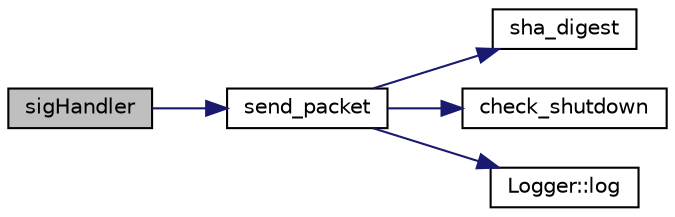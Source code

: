 digraph "sigHandler"
{
  edge [fontname="Helvetica",fontsize="10",labelfontname="Helvetica",labelfontsize="10"];
  node [fontname="Helvetica",fontsize="10",shape=record];
  rankdir="LR";
  Node1 [label="sigHandler",height=0.2,width=0.4,color="black", fillcolor="grey75", style="filled", fontcolor="black"];
  Node1 -> Node2 [color="midnightblue",fontsize="10",style="solid",fontname="Helvetica"];
  Node2 [label="send_packet",height=0.2,width=0.4,color="black", fillcolor="white", style="filled",URL="$Packet_8h.html#a723198aebc9baad8998255313981e357",tooltip="Sends data in form of a SSH_Packet to the SSL socket given. "];
  Node2 -> Node3 [color="midnightblue",fontsize="10",style="solid",fontname="Helvetica"];
  Node3 [label="sha_digest",height=0.2,width=0.4,color="black", fillcolor="white", style="filled",URL="$Packet_8cpp.html#a707a865009d80b22ee19d46a59d81e94"];
  Node2 -> Node4 [color="midnightblue",fontsize="10",style="solid",fontname="Helvetica"];
  Node4 [label="check_shutdown",height=0.2,width=0.4,color="black", fillcolor="white", style="filled",URL="$Packet_8cpp.html#acce65f288b2aed7670bee2f6dfbbb882"];
  Node2 -> Node5 [color="midnightblue",fontsize="10",style="solid",fontname="Helvetica"];
  Node5 [label="Logger::log",height=0.2,width=0.4,color="black", fillcolor="white", style="filled",URL="$classLogger.html#aad1588639bb45eab5a33a40fc58d0e94",tooltip="Log formatted data with variable number of arguments (simmilar to printf) "];
}
